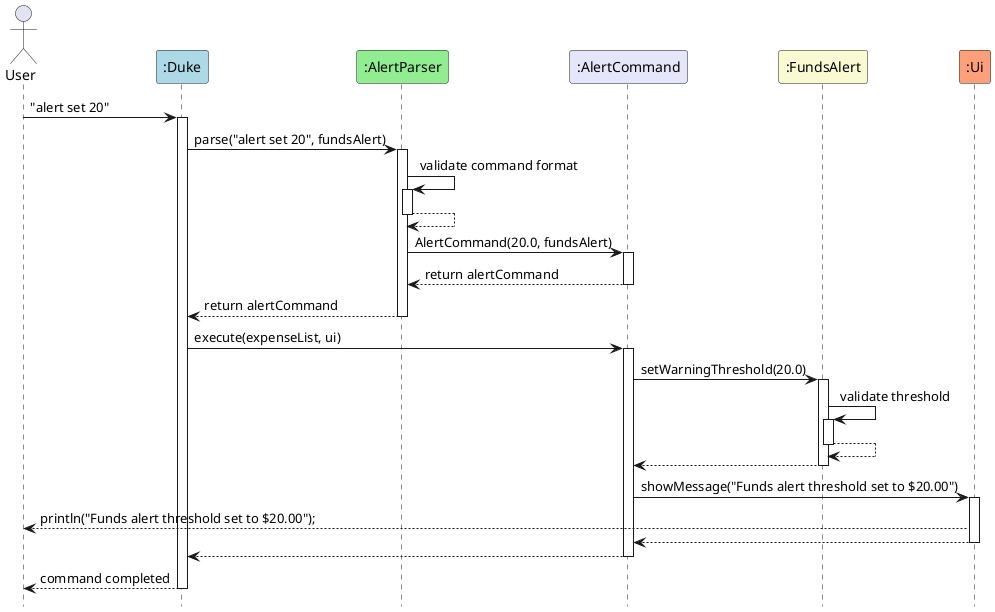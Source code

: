 @startuml
hide footbox

actor User
participant ":Duke" as Duke #LightBlue
participant ":AlertParser" as AlertParser #LightGreen
participant ":AlertCommand" as AlertCommand #Lavender
participant ":FundsAlert" as FundsAlert #LightGoldenRodYellow
participant ":Ui" as Ui #LightSalmon


User -> Duke: "alert set 20"
activate Duke

Duke -> AlertParser: parse("alert set 20", fundsAlert)
activate AlertParser

  AlertParser -> AlertParser: validate command format
  activate AlertParser
  AlertParser --> AlertParser
  deactivate AlertParser

AlertParser -> AlertCommand: AlertCommand(20.0, fundsAlert)
activate AlertCommand
AlertCommand --> AlertParser: return alertCommand
deactivate AlertCommand

AlertParser --> Duke: return alertCommand
deactivate AlertParser

Duke -> AlertCommand: execute(expenseList, ui)
activate AlertCommand

AlertCommand -> FundsAlert: setWarningThreshold(20.0)
activate FundsAlert

  FundsAlert -> FundsAlert: validate threshold
  activate FundsAlert
  FundsAlert --> FundsAlert
  deactivate FundsAlert

FundsAlert --> AlertCommand
deactivate FundsAlert

AlertCommand -> Ui: showMessage("Funds alert threshold set to $20.00")
activate Ui
Ui --> User: println("Funds alert threshold set to $20.00");
Ui --> AlertCommand
deactivate Ui

AlertCommand --> Duke
deactivate AlertCommand

Duke --> User: command completed
deactivate Duke
@enduml